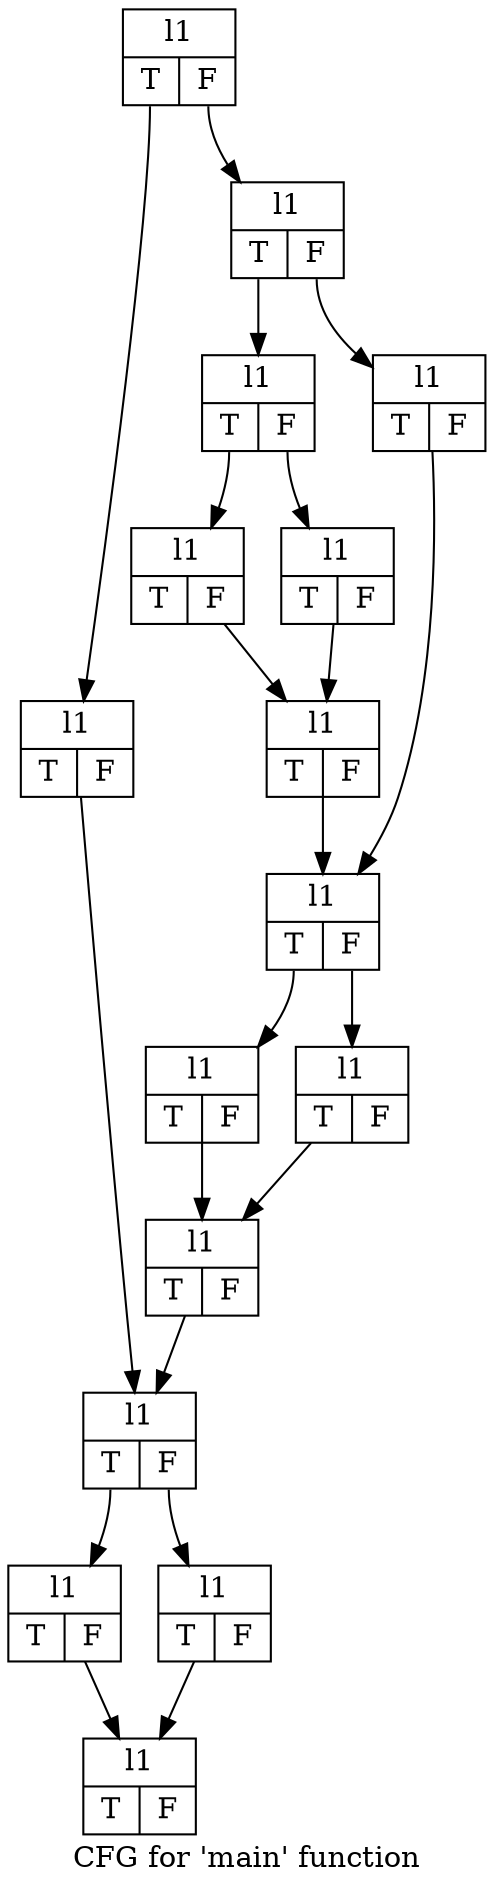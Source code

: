 digraph "CFG for 'main' function" {
	label="CFG for 'main' function";

	Node0x555df33f1660 [shape=record,label="{l1|{<s0>T|<s1>F}}"];
	Node0x555df33f1660:s0 -> Node0x555df3444cd0;
	Node0x555df33f1660:s1 -> Node0x555df3445150;
	Node0x555df3444cd0 [shape=record,label="{l1|{<s0>T|<s1>F}}"];
	Node0x555df3444cd0 -> Node0x555df34457a0;
	Node0x555df3445150 [shape=record,label="{l1|{<s0>T|<s1>F}}"];
	Node0x555df3445150:s0 -> Node0x555df3445d60;
	Node0x555df3445150:s1 -> Node0x555df3445db0;
	Node0x555df3445d60 [shape=record,label="{l1|{<s0>T|<s1>F}}"];
	Node0x555df3445d60:s0 -> Node0x555df34461c0;
	Node0x555df3445d60:s1 -> Node0x555df3446210;
	Node0x555df34461c0 [shape=record,label="{l1|{<s0>T|<s1>F}}"];
	Node0x555df34461c0 -> Node0x555df3446480;
	Node0x555df3446210 [shape=record,label="{l1|{<s0>T|<s1>F}}"];
	Node0x555df3446210 -> Node0x555df3446480;
	Node0x555df3446480 [shape=record,label="{l1|{<s0>T|<s1>F}}"];
	Node0x555df3446480 -> Node0x555df34466e0;
	Node0x555df3445db0 [shape=record,label="{l1|{<s0>T|<s1>F}}"];
	Node0x555df3445db0 -> Node0x555df34466e0;
	Node0x555df34466e0 [shape=record,label="{l1|{<s0>T|<s1>F}}"];
	Node0x555df34466e0:s0 -> Node0x555df3447020;
	Node0x555df34466e0:s1 -> Node0x555df3447070;
	Node0x555df3447020 [shape=record,label="{l1|{<s0>T|<s1>F}}"];
	Node0x555df3447020 -> Node0x555df34472a0;
	Node0x555df3447070 [shape=record,label="{l1|{<s0>T|<s1>F}}"];
	Node0x555df3447070 -> Node0x555df34472a0;
	Node0x555df34472a0 [shape=record,label="{l1|{<s0>T|<s1>F}}"];
	Node0x555df34472a0 -> Node0x555df34457a0;
	Node0x555df34457a0 [shape=record,label="{l1|{<s0>T|<s1>F}}"];
	Node0x555df34457a0:s0 -> Node0x555df3447630;
	Node0x555df34457a0:s1 -> Node0x555df3447680;
	Node0x555df3447630 [shape=record,label="{l1|{<s0>T|<s1>F}}"];
	Node0x555df3447630 -> Node0x555df34478b0;
	Node0x555df3447680 [shape=record,label="{l1|{<s0>T|<s1>F}}"];
	Node0x555df3447680 -> Node0x555df34478b0;
	Node0x555df34478b0 [shape=record,label="{l1|{<s0>T|<s1>F}}"];
}
